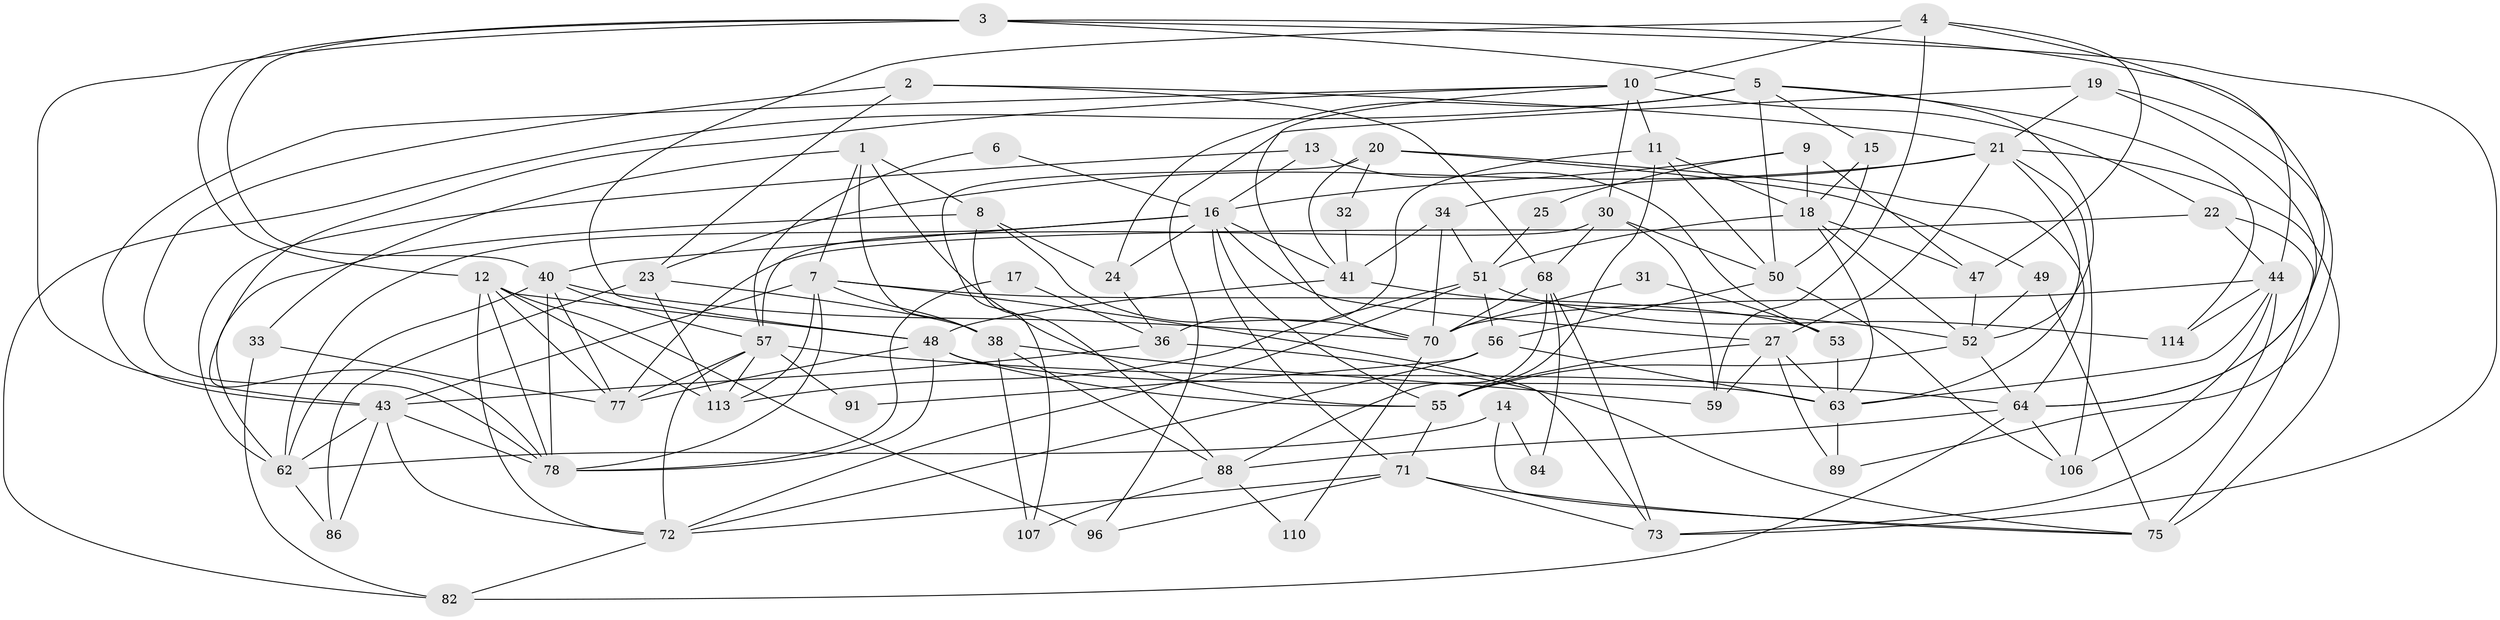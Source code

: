 // Generated by graph-tools (version 1.1) at 2025/52/02/27/25 19:52:04]
// undirected, 71 vertices, 181 edges
graph export_dot {
graph [start="1"]
  node [color=gray90,style=filled];
  1 [super="+109"];
  2 [super="+37"];
  3;
  4 [super="+28"];
  5 [super="+29"];
  6;
  7 [super="+83"];
  8;
  9;
  10 [super="+67"];
  11 [super="+61"];
  12 [super="+39"];
  13;
  14;
  15;
  16 [super="+58"];
  17;
  18 [super="+103"];
  19;
  20 [super="+112"];
  21 [super="+100"];
  22 [super="+26"];
  23 [super="+80"];
  24;
  25;
  27 [super="+60"];
  30 [super="+35"];
  31;
  32;
  33;
  34 [super="+45"];
  36 [super="+90"];
  38 [super="+85"];
  40 [super="+42"];
  41 [super="+46"];
  43 [super="+66"];
  44 [super="+74"];
  47 [super="+54"];
  48 [super="+87"];
  49 [super="+65"];
  50 [super="+101"];
  51 [super="+108"];
  52 [super="+104"];
  53;
  55 [super="+69"];
  56;
  57 [super="+98"];
  59;
  62 [super="+111"];
  63 [super="+105"];
  64 [super="+93"];
  68 [super="+95"];
  70 [super="+99"];
  71 [super="+102"];
  72 [super="+79"];
  73 [super="+81"];
  75 [super="+76"];
  77 [super="+94"];
  78 [super="+92"];
  82;
  84;
  86;
  88 [super="+97"];
  89;
  91;
  96;
  106;
  107;
  110;
  113;
  114;
  1 -- 7;
  1 -- 8;
  1 -- 33;
  1 -- 38;
  1 -- 55;
  2 -- 23;
  2 -- 21;
  2 -- 68;
  2 -- 78;
  3 -- 40;
  3 -- 5;
  3 -- 12;
  3 -- 64;
  3 -- 73;
  3 -- 43;
  4 -- 48;
  4 -- 47;
  4 -- 59;
  4 -- 10;
  4 -- 44;
  5 -- 82;
  5 -- 24;
  5 -- 114;
  5 -- 50;
  5 -- 52;
  5 -- 15;
  6 -- 16;
  6 -- 57;
  7 -- 113;
  7 -- 53;
  7 -- 78;
  7 -- 73;
  7 -- 43;
  7 -- 38;
  8 -- 70;
  8 -- 24;
  8 -- 88;
  8 -- 62;
  9 -- 16;
  9 -- 25;
  9 -- 47;
  9 -- 18;
  10 -- 78;
  10 -- 11;
  10 -- 22 [weight=2];
  10 -- 43;
  10 -- 30;
  10 -- 70;
  11 -- 50;
  11 -- 36;
  11 -- 55;
  11 -- 18;
  12 -- 96;
  12 -- 48;
  12 -- 113;
  12 -- 72;
  12 -- 77;
  12 -- 78;
  13 -- 62;
  13 -- 53;
  13 -- 16;
  14 -- 62;
  14 -- 75;
  14 -- 84;
  15 -- 18;
  15 -- 50;
  16 -- 62;
  16 -- 24;
  16 -- 71;
  16 -- 55;
  16 -- 27;
  16 -- 40;
  16 -- 41;
  17 -- 78;
  17 -- 36;
  18 -- 47;
  18 -- 51;
  18 -- 52;
  18 -- 63;
  19 -- 89;
  19 -- 21;
  19 -- 96;
  19 -- 64;
  20 -- 107;
  20 -- 32;
  20 -- 49;
  20 -- 41;
  20 -- 64;
  21 -- 106;
  21 -- 27;
  21 -- 75;
  21 -- 63;
  21 -- 34;
  21 -- 23;
  22 -- 75;
  22 -- 77;
  22 -- 44;
  23 -- 113;
  23 -- 86;
  23 -- 38;
  24 -- 36;
  25 -- 51;
  27 -- 59;
  27 -- 89;
  27 -- 63;
  27 -- 55;
  30 -- 50;
  30 -- 57;
  30 -- 59;
  30 -- 68;
  31 -- 70;
  31 -- 53;
  32 -- 41;
  33 -- 82;
  33 -- 77;
  34 -- 41;
  34 -- 70;
  34 -- 51;
  36 -- 75;
  36 -- 43;
  38 -- 107;
  38 -- 88;
  38 -- 59;
  40 -- 70 [weight=2];
  40 -- 77;
  40 -- 62;
  40 -- 57;
  40 -- 78;
  41 -- 48;
  41 -- 52;
  43 -- 72;
  43 -- 86;
  43 -- 62;
  43 -- 78;
  44 -- 106;
  44 -- 114;
  44 -- 73;
  44 -- 70;
  44 -- 63;
  47 -- 52;
  48 -- 63;
  48 -- 77;
  48 -- 55;
  48 -- 78;
  49 -- 75;
  49 -- 52;
  50 -- 56;
  50 -- 106;
  51 -- 113;
  51 -- 72;
  51 -- 56;
  51 -- 114;
  52 -- 64;
  52 -- 55;
  53 -- 63;
  55 -- 71;
  56 -- 72;
  56 -- 63;
  56 -- 91;
  57 -- 113;
  57 -- 91 [weight=2];
  57 -- 72;
  57 -- 77;
  57 -- 64;
  62 -- 86;
  63 -- 89;
  64 -- 88;
  64 -- 82;
  64 -- 106;
  68 -- 88;
  68 -- 84;
  68 -- 70;
  68 -- 73;
  70 -- 110;
  71 -- 96;
  71 -- 72;
  71 -- 75;
  71 -- 73;
  72 -- 82;
  88 -- 107;
  88 -- 110;
}
